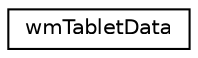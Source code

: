 digraph G
{
  edge [fontname="Helvetica",fontsize="10",labelfontname="Helvetica",labelfontsize="10"];
  node [fontname="Helvetica",fontsize="10",shape=record];
  rankdir=LR;
  Node1 [label="wmTabletData",height=0.2,width=0.4,color="black", fillcolor="white", style="filled",URL="$d3/d0b/structwmTabletData.html"];
}
